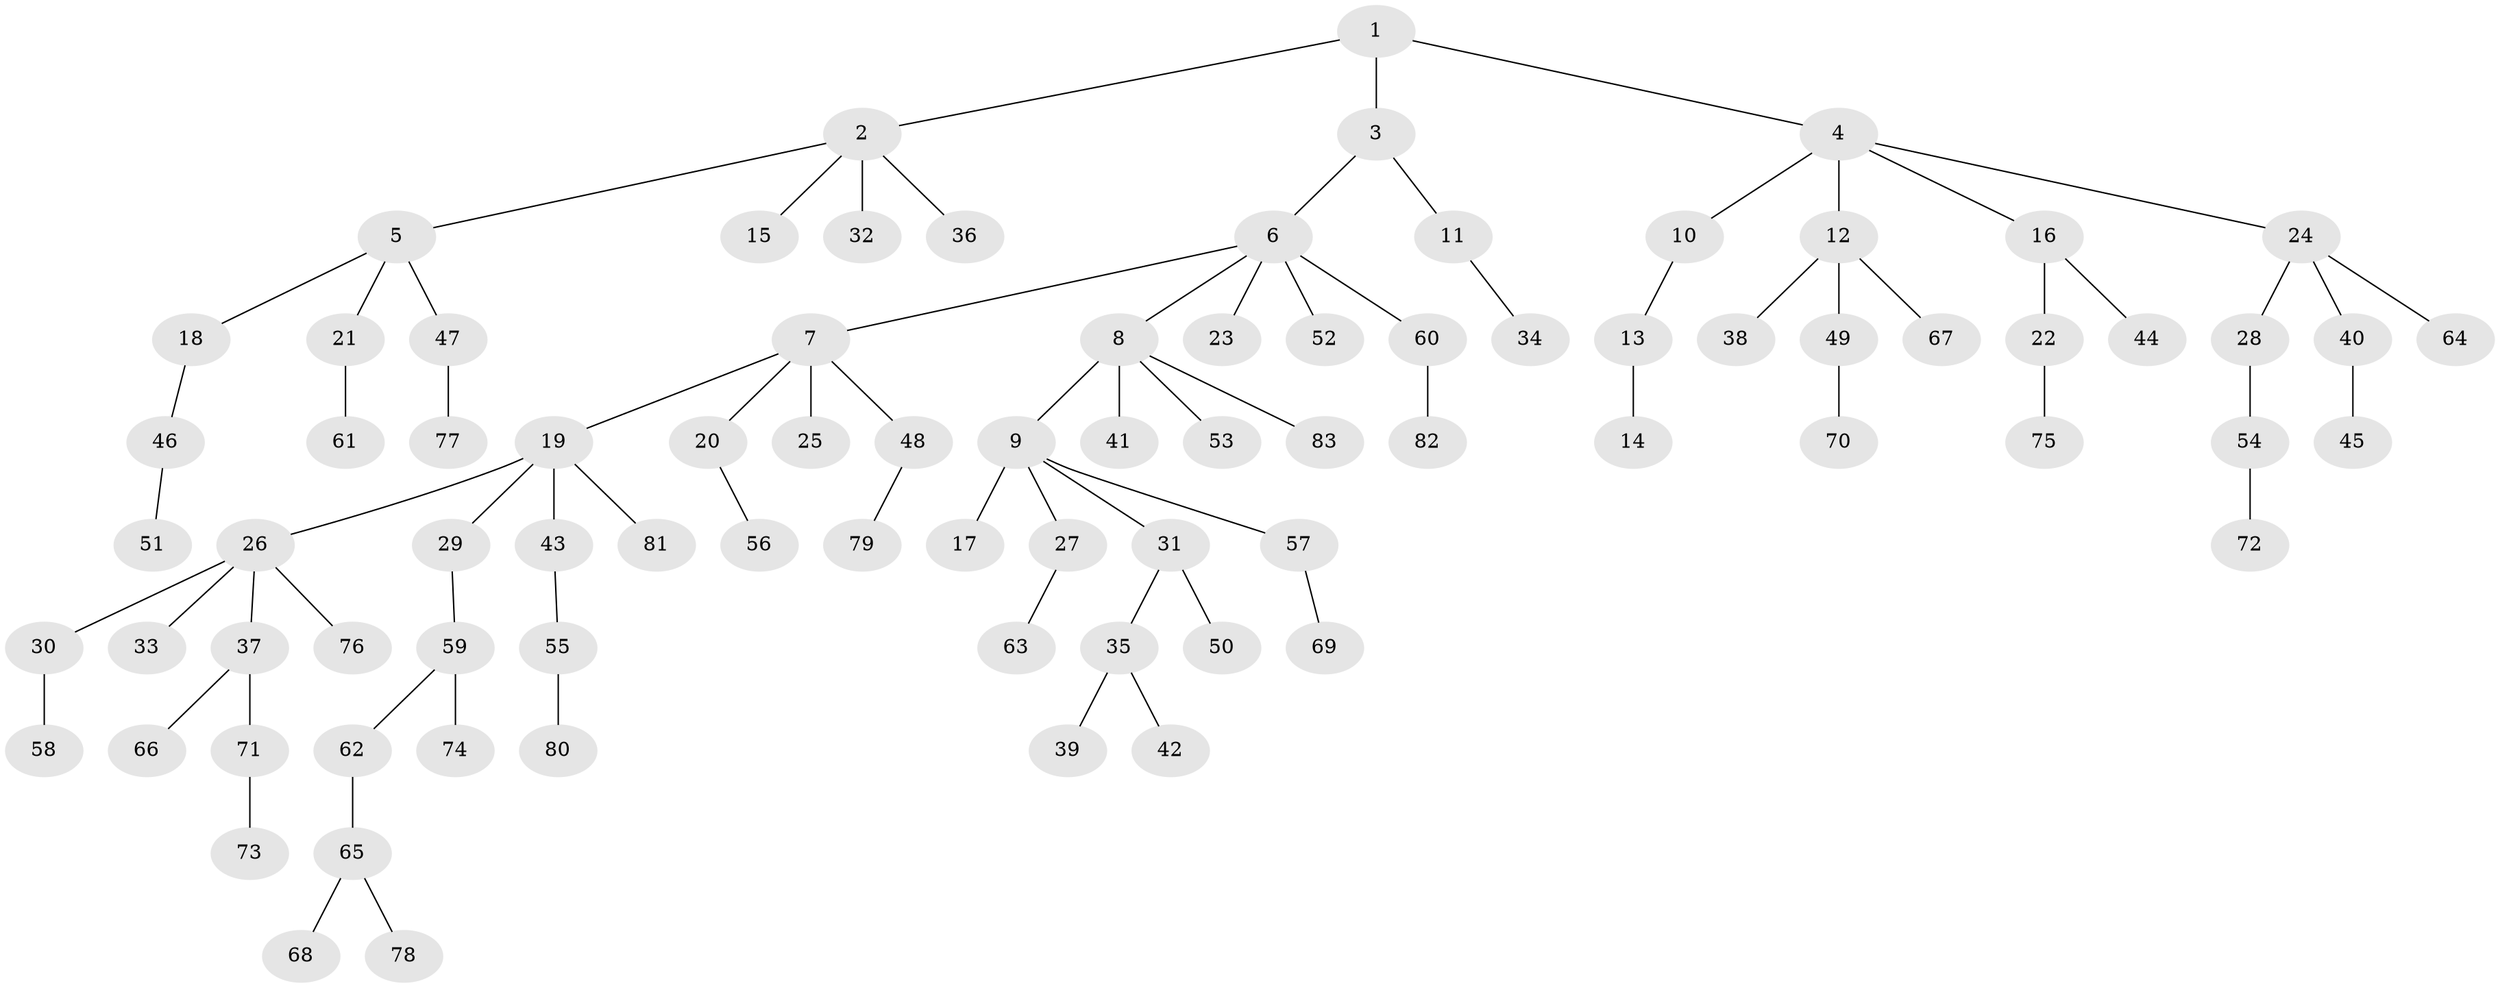 // coarse degree distribution, {3: 0.0784313725490196, 4: 0.13725490196078433, 5: 0.0392156862745098, 2: 0.23529411764705882, 1: 0.5098039215686274}
// Generated by graph-tools (version 1.1) at 2025/52/03/04/25 22:52:00]
// undirected, 83 vertices, 82 edges
graph export_dot {
  node [color=gray90,style=filled];
  1;
  2;
  3;
  4;
  5;
  6;
  7;
  8;
  9;
  10;
  11;
  12;
  13;
  14;
  15;
  16;
  17;
  18;
  19;
  20;
  21;
  22;
  23;
  24;
  25;
  26;
  27;
  28;
  29;
  30;
  31;
  32;
  33;
  34;
  35;
  36;
  37;
  38;
  39;
  40;
  41;
  42;
  43;
  44;
  45;
  46;
  47;
  48;
  49;
  50;
  51;
  52;
  53;
  54;
  55;
  56;
  57;
  58;
  59;
  60;
  61;
  62;
  63;
  64;
  65;
  66;
  67;
  68;
  69;
  70;
  71;
  72;
  73;
  74;
  75;
  76;
  77;
  78;
  79;
  80;
  81;
  82;
  83;
  1 -- 2;
  1 -- 3;
  1 -- 4;
  2 -- 5;
  2 -- 15;
  2 -- 32;
  2 -- 36;
  3 -- 6;
  3 -- 11;
  4 -- 10;
  4 -- 12;
  4 -- 16;
  4 -- 24;
  5 -- 18;
  5 -- 21;
  5 -- 47;
  6 -- 7;
  6 -- 8;
  6 -- 23;
  6 -- 52;
  6 -- 60;
  7 -- 19;
  7 -- 20;
  7 -- 25;
  7 -- 48;
  8 -- 9;
  8 -- 41;
  8 -- 53;
  8 -- 83;
  9 -- 17;
  9 -- 27;
  9 -- 31;
  9 -- 57;
  10 -- 13;
  11 -- 34;
  12 -- 38;
  12 -- 49;
  12 -- 67;
  13 -- 14;
  16 -- 22;
  16 -- 44;
  18 -- 46;
  19 -- 26;
  19 -- 29;
  19 -- 43;
  19 -- 81;
  20 -- 56;
  21 -- 61;
  22 -- 75;
  24 -- 28;
  24 -- 40;
  24 -- 64;
  26 -- 30;
  26 -- 33;
  26 -- 37;
  26 -- 76;
  27 -- 63;
  28 -- 54;
  29 -- 59;
  30 -- 58;
  31 -- 35;
  31 -- 50;
  35 -- 39;
  35 -- 42;
  37 -- 66;
  37 -- 71;
  40 -- 45;
  43 -- 55;
  46 -- 51;
  47 -- 77;
  48 -- 79;
  49 -- 70;
  54 -- 72;
  55 -- 80;
  57 -- 69;
  59 -- 62;
  59 -- 74;
  60 -- 82;
  62 -- 65;
  65 -- 68;
  65 -- 78;
  71 -- 73;
}
